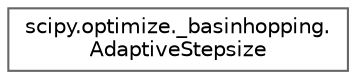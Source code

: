 digraph "Graphical Class Hierarchy"
{
 // LATEX_PDF_SIZE
  bgcolor="transparent";
  edge [fontname=Helvetica,fontsize=10,labelfontname=Helvetica,labelfontsize=10];
  node [fontname=Helvetica,fontsize=10,shape=box,height=0.2,width=0.4];
  rankdir="LR";
  Node0 [id="Node000000",label="scipy.optimize._basinhopping.\lAdaptiveStepsize",height=0.2,width=0.4,color="grey40", fillcolor="white", style="filled",URL="$dd/d48/classscipy_1_1optimize_1_1__basinhopping_1_1AdaptiveStepsize.html",tooltip=" "];
}
